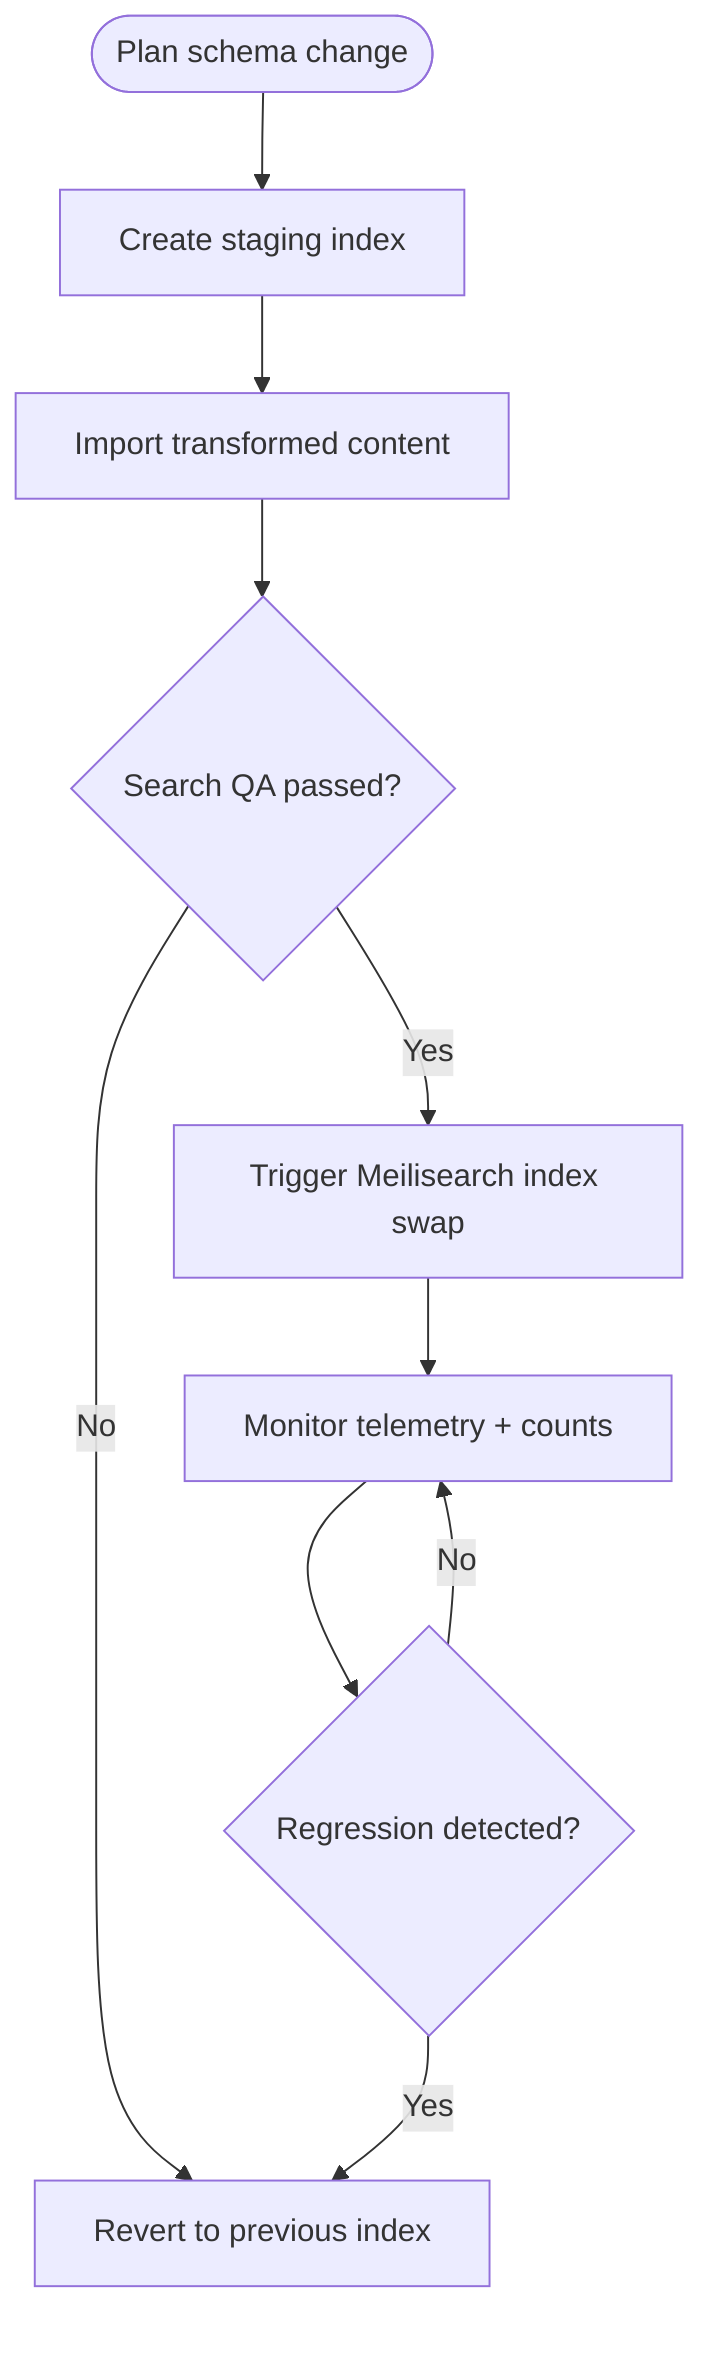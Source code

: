 flowchart TD
    start([Plan schema change])
    stage[Create staging index]
    import[Import transformed content]
    validate{Search QA passed?}
    swap[Trigger Meilisearch index swap]
    monitor[Monitor telemetry + counts]
    rollback{Regression detected?}
    revert[Revert to previous index]
    start --> stage --> import --> validate
    validate -->|Yes| swap --> monitor --> rollback
    validate -->|No| revert
    rollback -->|Yes| revert
    rollback -->|No| monitor
